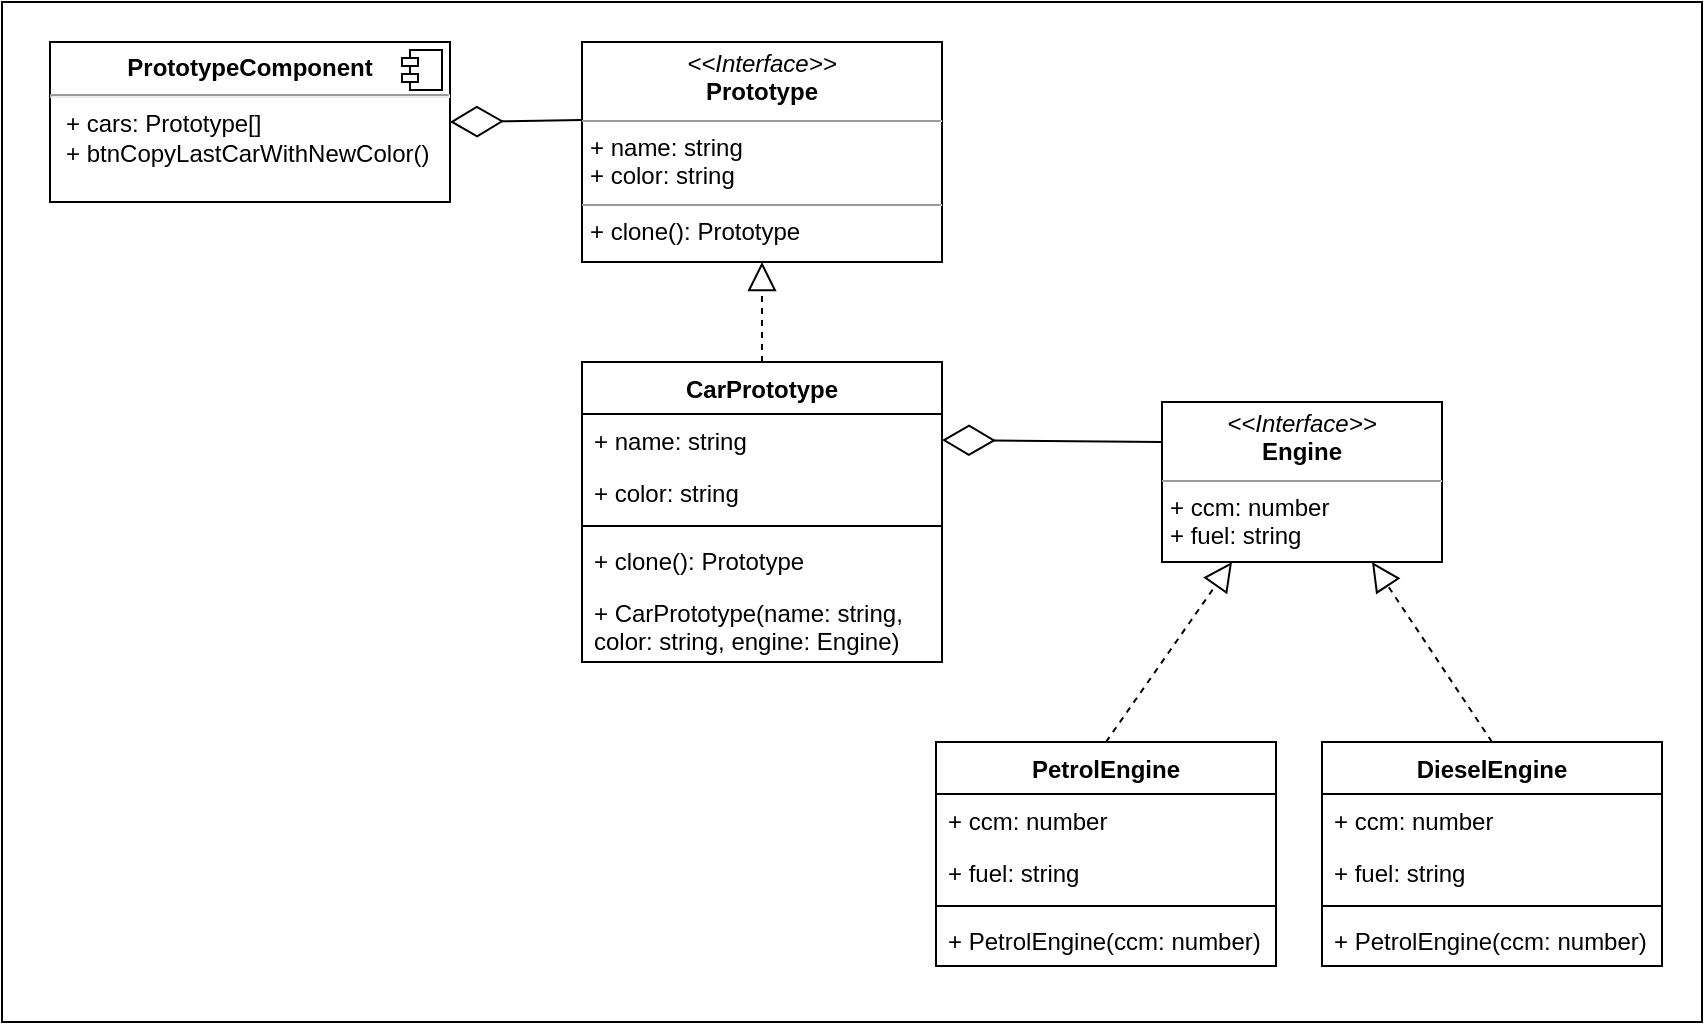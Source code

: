 <mxfile version="13.8.0" type="device"><diagram id="9uMzPwY2wtfNa6fi2Do8" name="Page-1"><mxGraphModel dx="1102" dy="575" grid="1" gridSize="10" guides="1" tooltips="1" connect="1" arrows="1" fold="1" page="1" pageScale="1" pageWidth="827" pageHeight="1169" math="0" shadow="0"><root><mxCell id="0"/><mxCell id="1" parent="0"/><mxCell id="LPdEjXYxoR2xxRr9Uk5M-26" value="" style="rounded=0;whiteSpace=wrap;html=1;" vertex="1" parent="1"><mxGeometry x="190" y="140" width="850" height="510" as="geometry"/></mxCell><mxCell id="LPdEjXYxoR2xxRr9Uk5M-1" value="&lt;p style=&quot;margin: 0px ; margin-top: 4px ; text-align: center&quot;&gt;&lt;i&gt;&amp;lt;&amp;lt;Interface&amp;gt;&amp;gt;&lt;/i&gt;&lt;br&gt;&lt;b&gt;Prototype&lt;/b&gt;&lt;/p&gt;&lt;hr size=&quot;1&quot;&gt;&lt;p style=&quot;margin: 0px ; margin-left: 4px&quot;&gt;+ name: string&lt;br&gt;+ color: string&lt;/p&gt;&lt;hr size=&quot;1&quot;&gt;&lt;p style=&quot;margin: 0px ; margin-left: 4px&quot;&gt;+ clone(): Prototype&lt;/p&gt;" style="verticalAlign=top;align=left;overflow=fill;fontSize=12;fontFamily=Helvetica;html=1;" vertex="1" parent="1"><mxGeometry x="480" y="160" width="180" height="110" as="geometry"/></mxCell><mxCell id="LPdEjXYxoR2xxRr9Uk5M-2" value="CarPrototype" style="swimlane;fontStyle=1;align=center;verticalAlign=top;childLayout=stackLayout;horizontal=1;startSize=26;horizontalStack=0;resizeParent=1;resizeParentMax=0;resizeLast=0;collapsible=1;marginBottom=0;" vertex="1" parent="1"><mxGeometry x="480" y="320" width="180" height="150" as="geometry"/></mxCell><mxCell id="LPdEjXYxoR2xxRr9Uk5M-3" value="+ name: string" style="text;strokeColor=none;fillColor=none;align=left;verticalAlign=top;spacingLeft=4;spacingRight=4;overflow=hidden;rotatable=0;points=[[0,0.5],[1,0.5]];portConstraint=eastwest;" vertex="1" parent="LPdEjXYxoR2xxRr9Uk5M-2"><mxGeometry y="26" width="180" height="26" as="geometry"/></mxCell><mxCell id="LPdEjXYxoR2xxRr9Uk5M-6" value="+ color: string" style="text;strokeColor=none;fillColor=none;align=left;verticalAlign=top;spacingLeft=4;spacingRight=4;overflow=hidden;rotatable=0;points=[[0,0.5],[1,0.5]];portConstraint=eastwest;" vertex="1" parent="LPdEjXYxoR2xxRr9Uk5M-2"><mxGeometry y="52" width="180" height="26" as="geometry"/></mxCell><mxCell id="LPdEjXYxoR2xxRr9Uk5M-4" value="" style="line;strokeWidth=1;fillColor=none;align=left;verticalAlign=middle;spacingTop=-1;spacingLeft=3;spacingRight=3;rotatable=0;labelPosition=right;points=[];portConstraint=eastwest;" vertex="1" parent="LPdEjXYxoR2xxRr9Uk5M-2"><mxGeometry y="78" width="180" height="8" as="geometry"/></mxCell><mxCell id="LPdEjXYxoR2xxRr9Uk5M-5" value="+ clone(): Prototype" style="text;strokeColor=none;fillColor=none;align=left;verticalAlign=top;spacingLeft=4;spacingRight=4;overflow=hidden;rotatable=0;points=[[0,0.5],[1,0.5]];portConstraint=eastwest;" vertex="1" parent="LPdEjXYxoR2xxRr9Uk5M-2"><mxGeometry y="86" width="180" height="26" as="geometry"/></mxCell><mxCell id="LPdEjXYxoR2xxRr9Uk5M-7" value="+ CarPrototype(name: string,&#10;color: string, engine: Engine)" style="text;strokeColor=none;fillColor=none;align=left;verticalAlign=top;spacingLeft=4;spacingRight=4;overflow=hidden;rotatable=0;points=[[0,0.5],[1,0.5]];portConstraint=eastwest;" vertex="1" parent="LPdEjXYxoR2xxRr9Uk5M-2"><mxGeometry y="112" width="180" height="38" as="geometry"/></mxCell><mxCell id="LPdEjXYxoR2xxRr9Uk5M-8" value="" style="endArrow=block;dashed=1;endFill=0;endSize=12;html=1;entryX=0.5;entryY=1;entryDx=0;entryDy=0;exitX=0.5;exitY=0;exitDx=0;exitDy=0;" edge="1" parent="1" source="LPdEjXYxoR2xxRr9Uk5M-2" target="LPdEjXYxoR2xxRr9Uk5M-1"><mxGeometry width="160" relative="1" as="geometry"><mxPoint x="270" y="450" as="sourcePoint"/><mxPoint x="430" y="450" as="targetPoint"/></mxGeometry></mxCell><mxCell id="LPdEjXYxoR2xxRr9Uk5M-9" value="&lt;p style=&quot;margin: 0px ; margin-top: 4px ; text-align: center&quot;&gt;&lt;i&gt;&amp;lt;&amp;lt;Interface&amp;gt;&amp;gt;&lt;/i&gt;&lt;br&gt;&lt;b&gt;Engine&lt;/b&gt;&lt;/p&gt;&lt;hr size=&quot;1&quot;&gt;&lt;p style=&quot;margin: 0px ; margin-left: 4px&quot;&gt;+ ccm: number&lt;br&gt;+ fuel: string&lt;/p&gt;" style="verticalAlign=top;align=left;overflow=fill;fontSize=12;fontFamily=Helvetica;html=1;" vertex="1" parent="1"><mxGeometry x="770" y="340" width="140" height="80" as="geometry"/></mxCell><mxCell id="LPdEjXYxoR2xxRr9Uk5M-10" value="" style="endArrow=diamondThin;endFill=0;endSize=24;html=1;entryX=1;entryY=0.5;entryDx=0;entryDy=0;exitX=0;exitY=0.25;exitDx=0;exitDy=0;" edge="1" parent="1" source="LPdEjXYxoR2xxRr9Uk5M-9" target="LPdEjXYxoR2xxRr9Uk5M-3"><mxGeometry width="160" relative="1" as="geometry"><mxPoint x="690" y="490" as="sourcePoint"/><mxPoint x="850" y="490" as="targetPoint"/></mxGeometry></mxCell><mxCell id="LPdEjXYxoR2xxRr9Uk5M-11" value="PetrolEngine" style="swimlane;fontStyle=1;align=center;verticalAlign=top;childLayout=stackLayout;horizontal=1;startSize=26;horizontalStack=0;resizeParent=1;resizeParentMax=0;resizeLast=0;collapsible=1;marginBottom=0;" vertex="1" parent="1"><mxGeometry x="657" y="510" width="170" height="112" as="geometry"/></mxCell><mxCell id="LPdEjXYxoR2xxRr9Uk5M-12" value="+ ccm: number" style="text;strokeColor=none;fillColor=none;align=left;verticalAlign=top;spacingLeft=4;spacingRight=4;overflow=hidden;rotatable=0;points=[[0,0.5],[1,0.5]];portConstraint=eastwest;" vertex="1" parent="LPdEjXYxoR2xxRr9Uk5M-11"><mxGeometry y="26" width="170" height="26" as="geometry"/></mxCell><mxCell id="LPdEjXYxoR2xxRr9Uk5M-15" value="+ fuel: string" style="text;strokeColor=none;fillColor=none;align=left;verticalAlign=top;spacingLeft=4;spacingRight=4;overflow=hidden;rotatable=0;points=[[0,0.5],[1,0.5]];portConstraint=eastwest;" vertex="1" parent="LPdEjXYxoR2xxRr9Uk5M-11"><mxGeometry y="52" width="170" height="26" as="geometry"/></mxCell><mxCell id="LPdEjXYxoR2xxRr9Uk5M-13" value="" style="line;strokeWidth=1;fillColor=none;align=left;verticalAlign=middle;spacingTop=-1;spacingLeft=3;spacingRight=3;rotatable=0;labelPosition=right;points=[];portConstraint=eastwest;" vertex="1" parent="LPdEjXYxoR2xxRr9Uk5M-11"><mxGeometry y="78" width="170" height="8" as="geometry"/></mxCell><mxCell id="LPdEjXYxoR2xxRr9Uk5M-14" value="+ PetrolEngine(ccm: number)" style="text;strokeColor=none;fillColor=none;align=left;verticalAlign=top;spacingLeft=4;spacingRight=4;overflow=hidden;rotatable=0;points=[[0,0.5],[1,0.5]];portConstraint=eastwest;" vertex="1" parent="LPdEjXYxoR2xxRr9Uk5M-11"><mxGeometry y="86" width="170" height="26" as="geometry"/></mxCell><mxCell id="LPdEjXYxoR2xxRr9Uk5M-16" value="DieselEngine" style="swimlane;fontStyle=1;align=center;verticalAlign=top;childLayout=stackLayout;horizontal=1;startSize=26;horizontalStack=0;resizeParent=1;resizeParentMax=0;resizeLast=0;collapsible=1;marginBottom=0;" vertex="1" parent="1"><mxGeometry x="850" y="510" width="170" height="112" as="geometry"/></mxCell><mxCell id="LPdEjXYxoR2xxRr9Uk5M-17" value="+ ccm: number" style="text;strokeColor=none;fillColor=none;align=left;verticalAlign=top;spacingLeft=4;spacingRight=4;overflow=hidden;rotatable=0;points=[[0,0.5],[1,0.5]];portConstraint=eastwest;" vertex="1" parent="LPdEjXYxoR2xxRr9Uk5M-16"><mxGeometry y="26" width="170" height="26" as="geometry"/></mxCell><mxCell id="LPdEjXYxoR2xxRr9Uk5M-18" value="+ fuel: string" style="text;strokeColor=none;fillColor=none;align=left;verticalAlign=top;spacingLeft=4;spacingRight=4;overflow=hidden;rotatable=0;points=[[0,0.5],[1,0.5]];portConstraint=eastwest;" vertex="1" parent="LPdEjXYxoR2xxRr9Uk5M-16"><mxGeometry y="52" width="170" height="26" as="geometry"/></mxCell><mxCell id="LPdEjXYxoR2xxRr9Uk5M-19" value="" style="line;strokeWidth=1;fillColor=none;align=left;verticalAlign=middle;spacingTop=-1;spacingLeft=3;spacingRight=3;rotatable=0;labelPosition=right;points=[];portConstraint=eastwest;" vertex="1" parent="LPdEjXYxoR2xxRr9Uk5M-16"><mxGeometry y="78" width="170" height="8" as="geometry"/></mxCell><mxCell id="LPdEjXYxoR2xxRr9Uk5M-20" value="+ PetrolEngine(ccm: number)" style="text;strokeColor=none;fillColor=none;align=left;verticalAlign=top;spacingLeft=4;spacingRight=4;overflow=hidden;rotatable=0;points=[[0,0.5],[1,0.5]];portConstraint=eastwest;" vertex="1" parent="LPdEjXYxoR2xxRr9Uk5M-16"><mxGeometry y="86" width="170" height="26" as="geometry"/></mxCell><mxCell id="LPdEjXYxoR2xxRr9Uk5M-21" value="" style="endArrow=block;dashed=1;endFill=0;endSize=12;html=1;entryX=0.25;entryY=1;entryDx=0;entryDy=0;exitX=0.5;exitY=0;exitDx=0;exitDy=0;" edge="1" parent="1" source="LPdEjXYxoR2xxRr9Uk5M-11" target="LPdEjXYxoR2xxRr9Uk5M-9"><mxGeometry width="160" relative="1" as="geometry"><mxPoint x="440" y="550" as="sourcePoint"/><mxPoint x="600" y="550" as="targetPoint"/></mxGeometry></mxCell><mxCell id="LPdEjXYxoR2xxRr9Uk5M-22" value="" style="endArrow=block;dashed=1;endFill=0;endSize=12;html=1;entryX=0.75;entryY=1;entryDx=0;entryDy=0;exitX=0.5;exitY=0;exitDx=0;exitDy=0;" edge="1" parent="1" source="LPdEjXYxoR2xxRr9Uk5M-16" target="LPdEjXYxoR2xxRr9Uk5M-9"><mxGeometry width="160" relative="1" as="geometry"><mxPoint x="870" y="450" as="sourcePoint"/><mxPoint x="1030" y="450" as="targetPoint"/></mxGeometry></mxCell><mxCell id="LPdEjXYxoR2xxRr9Uk5M-23" value="&lt;p style=&quot;margin: 0px ; margin-top: 6px ; text-align: center&quot;&gt;&lt;b&gt;PrototypeComponent&lt;/b&gt;&lt;/p&gt;&lt;hr&gt;&lt;p style=&quot;margin: 0px ; margin-left: 8px&quot;&gt;+ cars: Prototype[]&lt;/p&gt;&lt;p style=&quot;margin: 0px ; margin-left: 8px&quot;&gt;+ btnCopyLastCarWithNewColor()&lt;/p&gt;" style="align=left;overflow=fill;html=1;dropTarget=0;" vertex="1" parent="1"><mxGeometry x="214" y="160" width="200" height="80" as="geometry"/></mxCell><mxCell id="LPdEjXYxoR2xxRr9Uk5M-24" value="" style="shape=component;jettyWidth=8;jettyHeight=4;" vertex="1" parent="LPdEjXYxoR2xxRr9Uk5M-23"><mxGeometry x="1" width="20" height="20" relative="1" as="geometry"><mxPoint x="-24" y="4" as="offset"/></mxGeometry></mxCell><mxCell id="LPdEjXYxoR2xxRr9Uk5M-25" value="" style="endArrow=diamondThin;endFill=0;endSize=24;html=1;entryX=1;entryY=0.5;entryDx=0;entryDy=0;exitX=0;exitY=0.355;exitDx=0;exitDy=0;exitPerimeter=0;" edge="1" parent="1" source="LPdEjXYxoR2xxRr9Uk5M-1" target="LPdEjXYxoR2xxRr9Uk5M-23"><mxGeometry width="160" relative="1" as="geometry"><mxPoint x="300" y="320" as="sourcePoint"/><mxPoint x="460" y="320" as="targetPoint"/></mxGeometry></mxCell></root></mxGraphModel></diagram></mxfile>